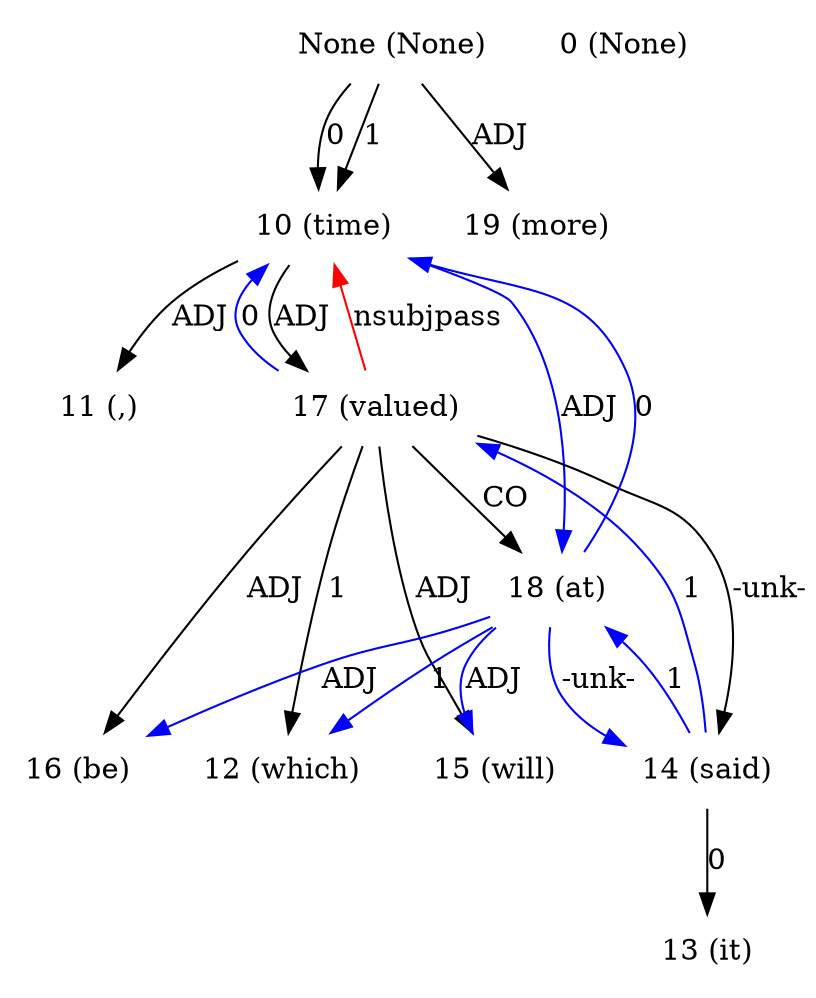 digraph G{
edge [dir=forward]
node [shape=plaintext]

None [label="None (None)"]
None -> 10 [label="1"]
None [label="None (None)"]
None -> 10 [label="0"]
None [label="None (None)"]
None -> 19 [label="ADJ"]
0 [label="0 (None)"]
10 [label="10 (time)"]
10 -> 11 [label="ADJ"]
10 -> 17 [label="ADJ"]
10 -> 18 [label="ADJ", color="blue"]
17 -> 10 [label="nsubjpass", color="red"]
11 [label="11 (,)"]
12 [label="12 (which)"]
13 [label="13 (it)"]
14 [label="14 (said)"]
14 -> 18 [label="1", color="blue"]
14 -> 17 [label="1", color="blue"]
14 -> 13 [label="0"]
15 [label="15 (will)"]
16 [label="16 (be)"]
17 [label="17 (valued)"]
17 -> 12 [label="1"]
17 -> 14 [label="-unk-"]
17 -> 18 [label="CO"]
17 -> 15 [label="ADJ"]
17 -> 16 [label="ADJ"]
17 -> 10 [label="0", color="blue"]
18 [label="18 (at)"]
18 -> 12 [label="1", color="blue"]
18 -> 10 [label="0", color="blue"]
18 -> 15 [label="ADJ", color="blue"]
18 -> 16 [label="ADJ", color="blue"]
18 -> 14 [label="-unk-", color="blue"]
19 [label="19 (more)"]
}
